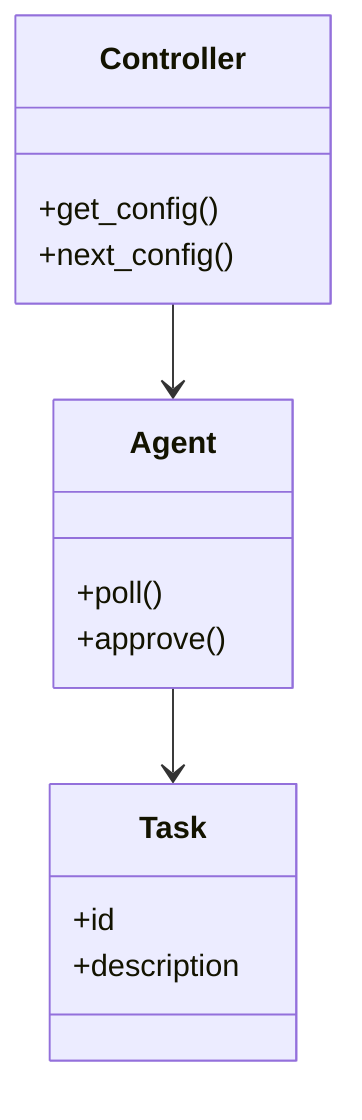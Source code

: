 classDiagram
    class Controller {
        +get_config()
        +next_config()
    }
    class Agent {
        +poll()
        +approve()
    }
    class Task {
        +id
        +description
    }
    Controller --> Agent
    Agent --> Task